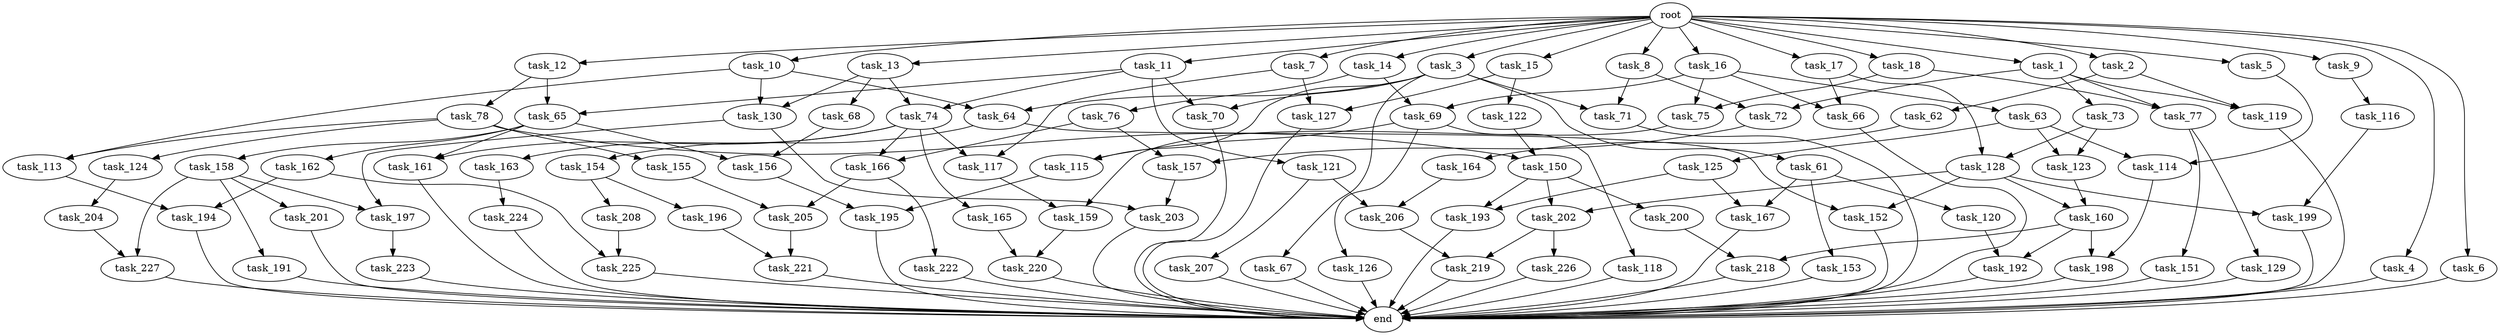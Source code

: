 digraph G {
  end [size="0.000000"];
  task_156 [size="4466765987.840000"];
  task_227 [size="3865470566.400000"];
  task_191 [size="3092376453.120000"];
  task_207 [size="1374389534.720000"];
  task_15 [size="10.240000"];
  task_128 [size="2147483648.000000"];
  task_64 [size="12455405158.400000"];
  task_18 [size="10.240000"];
  task_195 [size="8332236554.240000"];
  task_154 [size="3092376453.120000"];
  task_73 [size="5497558138.880000"];
  task_16 [size="10.240000"];
  task_68 [size="8589934592.000000"];
  task_61 [size="6957847019.520000"];
  task_223 [size="1374389534.720000"];
  task_74 [size="15547781611.520000"];
  task_158 [size="1374389534.720000"];
  task_1 [size="10.240000"];
  task_114 [size="8332236554.240000"];
  task_160 [size="3865470566.400000"];
  task_11 [size="10.240000"];
  task_62 [size="343597383.680000"];
  task_116 [size="343597383.680000"];
  task_2 [size="10.240000"];
  task_226 [size="5497558138.880000"];
  task_127 [size="2147483648.000000"];
  task_66 [size="1546188226.560000"];
  task_129 [size="2147483648.000000"];
  task_166 [size="7645041786.880000"];
  task_155 [size="343597383.680000"];
  task_122 [size="773094113.280000"];
  task_72 [size="5841155522.560000"];
  task_17 [size="10.240000"];
  task_199 [size="7730941132.800000"];
  task_221 [size="4552665333.760000"];
  task_67 [size="6957847019.520000"];
  task_150 [size="687194767.360000"];
  task_218 [size="7645041786.880000"];
  task_10 [size="10.240000"];
  task_203 [size="10050223472.639999"];
  task_157 [size="9706626088.960001"];
  task_12 [size="10.240000"];
  task_121 [size="6957847019.520000"];
  task_77 [size="6871947673.600000"];
  task_194 [size="7301444403.200000"];
  task_222 [size="5497558138.880000"];
  task_167 [size="15547781611.520000"];
  task_70 [size="13915694039.040001"];
  task_197 [size="6184752906.240000"];
  task_8 [size="10.240000"];
  task_9 [size="10.240000"];
  task_78 [size="2147483648.000000"];
  task_165 [size="2147483648.000000"];
  task_225 [size="687194767.360000"];
  task_159 [size="8933531975.680000"];
  task_192 [size="6270652252.160000"];
  task_69 [size="6270652252.160000"];
  task_202 [size="3865470566.400000"];
  task_118 [size="343597383.680000"];
  task_224 [size="3092376453.120000"];
  task_201 [size="3092376453.120000"];
  task_65 [size="9105330667.520000"];
  task_198 [size="10995116277.760000"];
  task_206 [size="9964324126.719999"];
  task_13 [size="10.240000"];
  task_193 [size="11682311045.120001"];
  task_196 [size="773094113.280000"];
  task_152 [size="3865470566.400000"];
  task_123 [size="2748779069.440000"];
  task_3 [size="10.240000"];
  task_126 [size="343597383.680000"];
  task_5 [size="10.240000"];
  task_220 [size="15547781611.520000"];
  task_76 [size="5497558138.880000"];
  task_115 [size="7301444403.200000"];
  task_161 [size="3521873182.720000"];
  task_14 [size="10.240000"];
  task_219 [size="6270652252.160000"];
  task_4 [size="10.240000"];
  task_119 [size="5841155522.560000"];
  task_164 [size="1374389534.720000"];
  task_200 [size="3092376453.120000"];
  task_113 [size="5841155522.560000"];
  task_153 [size="6957847019.520000"];
  root [size="0.000000"];
  task_120 [size="6957847019.520000"];
  task_125 [size="1374389534.720000"];
  task_151 [size="2147483648.000000"];
  task_6 [size="10.240000"];
  task_208 [size="773094113.280000"];
  task_130 [size="14087492730.880001"];
  task_124 [size="343597383.680000"];
  task_117 [size="3521873182.720000"];
  task_162 [size="1374389534.720000"];
  task_205 [size="10995116277.760000"];
  task_204 [size="4209067950.080000"];
  task_63 [size="773094113.280000"];
  task_75 [size="2147483648.000000"];
  task_7 [size="10.240000"];
  task_71 [size="7301444403.200000"];
  task_163 [size="2147483648.000000"];

  task_156 -> task_195 [size="134217728.000000"];
  task_227 -> end [size="1.000000"];
  task_191 -> end [size="1.000000"];
  task_207 -> end [size="1.000000"];
  task_15 -> task_127 [size="75497472.000000"];
  task_15 -> task_122 [size="75497472.000000"];
  task_128 -> task_199 [size="75497472.000000"];
  task_128 -> task_202 [size="75497472.000000"];
  task_128 -> task_152 [size="75497472.000000"];
  task_128 -> task_160 [size="75497472.000000"];
  task_64 -> task_154 [size="301989888.000000"];
  task_64 -> task_152 [size="301989888.000000"];
  task_18 -> task_77 [size="134217728.000000"];
  task_18 -> task_75 [size="134217728.000000"];
  task_195 -> end [size="1.000000"];
  task_154 -> task_208 [size="75497472.000000"];
  task_154 -> task_196 [size="75497472.000000"];
  task_73 -> task_128 [size="134217728.000000"];
  task_73 -> task_123 [size="134217728.000000"];
  task_16 -> task_69 [size="75497472.000000"];
  task_16 -> task_63 [size="75497472.000000"];
  task_16 -> task_66 [size="75497472.000000"];
  task_16 -> task_75 [size="75497472.000000"];
  task_68 -> task_156 [size="301989888.000000"];
  task_61 -> task_120 [size="679477248.000000"];
  task_61 -> task_153 [size="679477248.000000"];
  task_61 -> task_167 [size="679477248.000000"];
  task_223 -> end [size="1.000000"];
  task_74 -> task_161 [size="209715200.000000"];
  task_74 -> task_163 [size="209715200.000000"];
  task_74 -> task_166 [size="209715200.000000"];
  task_74 -> task_165 [size="209715200.000000"];
  task_74 -> task_117 [size="209715200.000000"];
  task_158 -> task_197 [size="301989888.000000"];
  task_158 -> task_227 [size="301989888.000000"];
  task_158 -> task_191 [size="301989888.000000"];
  task_158 -> task_201 [size="301989888.000000"];
  task_1 -> task_72 [size="536870912.000000"];
  task_1 -> task_119 [size="536870912.000000"];
  task_1 -> task_77 [size="536870912.000000"];
  task_1 -> task_73 [size="536870912.000000"];
  task_114 -> task_198 [size="536870912.000000"];
  task_160 -> task_218 [size="536870912.000000"];
  task_160 -> task_198 [size="536870912.000000"];
  task_160 -> task_192 [size="536870912.000000"];
  task_11 -> task_70 [size="679477248.000000"];
  task_11 -> task_74 [size="679477248.000000"];
  task_11 -> task_121 [size="679477248.000000"];
  task_11 -> task_65 [size="679477248.000000"];
  task_62 -> task_164 [size="134217728.000000"];
  task_116 -> task_199 [size="679477248.000000"];
  task_2 -> task_62 [size="33554432.000000"];
  task_2 -> task_119 [size="33554432.000000"];
  task_226 -> end [size="1.000000"];
  task_127 -> end [size="1.000000"];
  task_66 -> end [size="1.000000"];
  task_129 -> end [size="1.000000"];
  task_166 -> task_205 [size="536870912.000000"];
  task_166 -> task_222 [size="536870912.000000"];
  task_155 -> task_205 [size="536870912.000000"];
  task_122 -> task_150 [size="33554432.000000"];
  task_72 -> task_157 [size="411041792.000000"];
  task_17 -> task_66 [size="75497472.000000"];
  task_17 -> task_128 [size="75497472.000000"];
  task_199 -> end [size="1.000000"];
  task_221 -> end [size="1.000000"];
  task_67 -> end [size="1.000000"];
  task_150 -> task_193 [size="301989888.000000"];
  task_150 -> task_202 [size="301989888.000000"];
  task_150 -> task_200 [size="301989888.000000"];
  task_218 -> end [size="1.000000"];
  task_10 -> task_64 [size="536870912.000000"];
  task_10 -> task_113 [size="536870912.000000"];
  task_10 -> task_130 [size="536870912.000000"];
  task_203 -> end [size="1.000000"];
  task_157 -> task_203 [size="679477248.000000"];
  task_12 -> task_78 [size="209715200.000000"];
  task_12 -> task_65 [size="209715200.000000"];
  task_121 -> task_207 [size="134217728.000000"];
  task_121 -> task_206 [size="134217728.000000"];
  task_77 -> task_151 [size="209715200.000000"];
  task_77 -> task_129 [size="209715200.000000"];
  task_194 -> end [size="1.000000"];
  task_222 -> end [size="1.000000"];
  task_167 -> end [size="1.000000"];
  task_70 -> end [size="1.000000"];
  task_197 -> task_223 [size="134217728.000000"];
  task_8 -> task_72 [size="33554432.000000"];
  task_8 -> task_71 [size="33554432.000000"];
  task_9 -> task_116 [size="33554432.000000"];
  task_78 -> task_155 [size="33554432.000000"];
  task_78 -> task_113 [size="33554432.000000"];
  task_78 -> task_124 [size="33554432.000000"];
  task_78 -> task_150 [size="33554432.000000"];
  task_165 -> task_220 [size="838860800.000000"];
  task_225 -> end [size="1.000000"];
  task_159 -> task_220 [size="679477248.000000"];
  task_192 -> end [size="1.000000"];
  task_69 -> task_118 [size="33554432.000000"];
  task_69 -> task_126 [size="33554432.000000"];
  task_69 -> task_115 [size="33554432.000000"];
  task_202 -> task_226 [size="536870912.000000"];
  task_202 -> task_219 [size="536870912.000000"];
  task_118 -> end [size="1.000000"];
  task_224 -> end [size="1.000000"];
  task_201 -> end [size="1.000000"];
  task_65 -> task_156 [size="134217728.000000"];
  task_65 -> task_161 [size="134217728.000000"];
  task_65 -> task_158 [size="134217728.000000"];
  task_65 -> task_162 [size="134217728.000000"];
  task_198 -> end [size="1.000000"];
  task_206 -> task_219 [size="75497472.000000"];
  task_13 -> task_68 [size="838860800.000000"];
  task_13 -> task_74 [size="838860800.000000"];
  task_13 -> task_130 [size="838860800.000000"];
  task_193 -> end [size="1.000000"];
  task_196 -> task_221 [size="411041792.000000"];
  task_152 -> end [size="1.000000"];
  task_123 -> task_160 [size="301989888.000000"];
  task_3 -> task_67 [size="679477248.000000"];
  task_3 -> task_115 [size="679477248.000000"];
  task_3 -> task_61 [size="679477248.000000"];
  task_3 -> task_70 [size="679477248.000000"];
  task_3 -> task_71 [size="679477248.000000"];
  task_3 -> task_64 [size="679477248.000000"];
  task_126 -> end [size="1.000000"];
  task_5 -> task_114 [size="679477248.000000"];
  task_220 -> end [size="1.000000"];
  task_76 -> task_157 [size="536870912.000000"];
  task_76 -> task_166 [size="536870912.000000"];
  task_115 -> task_195 [size="679477248.000000"];
  task_161 -> end [size="1.000000"];
  task_14 -> task_69 [size="536870912.000000"];
  task_14 -> task_76 [size="536870912.000000"];
  task_219 -> end [size="1.000000"];
  task_4 -> end [size="1.000000"];
  task_119 -> end [size="1.000000"];
  task_164 -> task_206 [size="838860800.000000"];
  task_200 -> task_218 [size="209715200.000000"];
  task_113 -> task_194 [size="679477248.000000"];
  task_153 -> end [size="1.000000"];
  root -> task_8 [size="1.000000"];
  root -> task_9 [size="1.000000"];
  root -> task_16 [size="1.000000"];
  root -> task_14 [size="1.000000"];
  root -> task_6 [size="1.000000"];
  root -> task_4 [size="1.000000"];
  root -> task_5 [size="1.000000"];
  root -> task_1 [size="1.000000"];
  root -> task_10 [size="1.000000"];
  root -> task_13 [size="1.000000"];
  root -> task_15 [size="1.000000"];
  root -> task_11 [size="1.000000"];
  root -> task_3 [size="1.000000"];
  root -> task_12 [size="1.000000"];
  root -> task_2 [size="1.000000"];
  root -> task_18 [size="1.000000"];
  root -> task_7 [size="1.000000"];
  root -> task_17 [size="1.000000"];
  task_120 -> task_192 [size="75497472.000000"];
  task_125 -> task_193 [size="838860800.000000"];
  task_125 -> task_167 [size="838860800.000000"];
  task_151 -> end [size="1.000000"];
  task_6 -> end [size="1.000000"];
  task_208 -> task_225 [size="33554432.000000"];
  task_130 -> task_197 [size="301989888.000000"];
  task_130 -> task_203 [size="301989888.000000"];
  task_124 -> task_204 [size="411041792.000000"];
  task_117 -> task_159 [size="838860800.000000"];
  task_162 -> task_194 [size="33554432.000000"];
  task_162 -> task_225 [size="33554432.000000"];
  task_205 -> task_221 [size="33554432.000000"];
  task_204 -> task_227 [size="75497472.000000"];
  task_63 -> task_125 [size="134217728.000000"];
  task_63 -> task_114 [size="134217728.000000"];
  task_63 -> task_123 [size="134217728.000000"];
  task_75 -> task_159 [size="33554432.000000"];
  task_7 -> task_127 [size="134217728.000000"];
  task_7 -> task_117 [size="134217728.000000"];
  task_71 -> end [size="1.000000"];
  task_163 -> task_224 [size="301989888.000000"];
}
